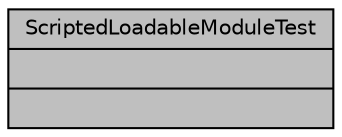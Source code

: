 digraph "ScriptedLoadableModuleTest"
{
 // LATEX_PDF_SIZE
  bgcolor="transparent";
  edge [fontname="Helvetica",fontsize="10",labelfontname="Helvetica",labelfontsize="10"];
  node [fontname="Helvetica",fontsize="10",shape=record];
  Node1 [label="{ScriptedLoadableModuleTest\n||}",height=0.2,width=0.4,color="black", fillcolor="grey75", style="filled", fontcolor="black",tooltip=" "];
}
